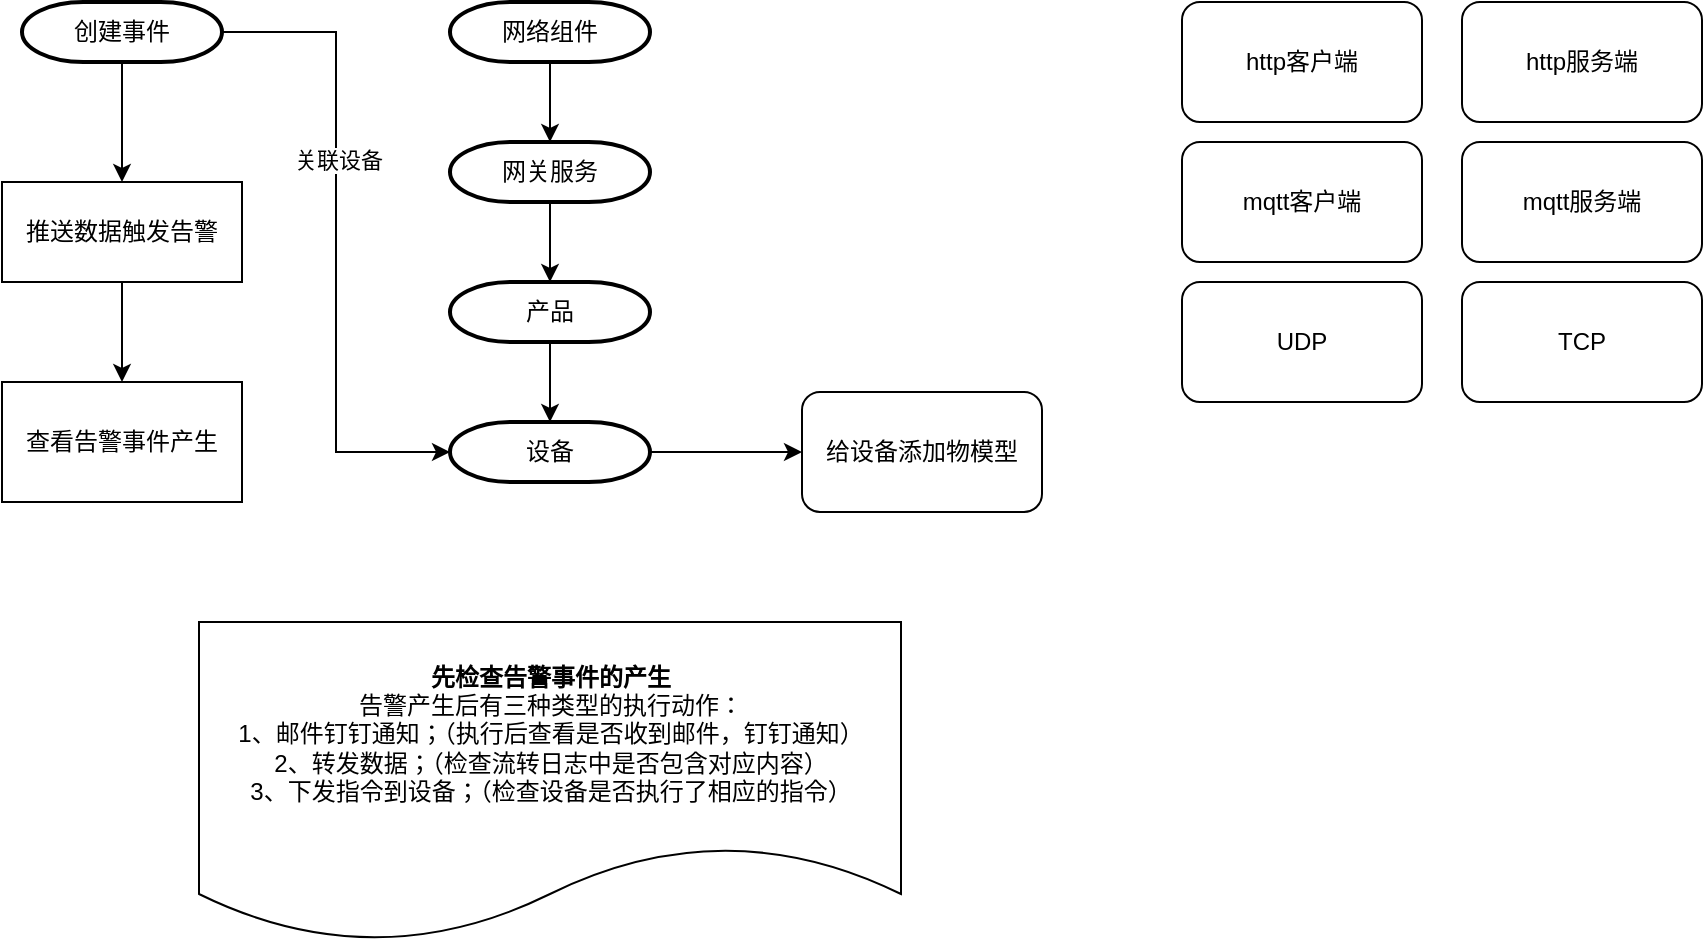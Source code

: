<mxfile version="21.6.6" type="github">
  <diagram id="C5RBs43oDa-KdzZeNtuy" name="Page-1">
    <mxGraphModel dx="880" dy="555" grid="1" gridSize="10" guides="1" tooltips="1" connect="1" arrows="1" fold="1" page="1" pageScale="1" pageWidth="827" pageHeight="1169" math="0" shadow="0">
      <root>
        <mxCell id="WIyWlLk6GJQsqaUBKTNV-0" />
        <mxCell id="WIyWlLk6GJQsqaUBKTNV-1" parent="WIyWlLk6GJQsqaUBKTNV-0" />
        <mxCell id="ZPP5SdGMfIlQ1nmrVlfU-12" style="edgeStyle=orthogonalEdgeStyle;rounded=0;orthogonalLoop=1;jettySize=auto;html=1;exitX=0.5;exitY=1;exitDx=0;exitDy=0;exitPerimeter=0;entryX=0.5;entryY=0;entryDx=0;entryDy=0;entryPerimeter=0;" edge="1" parent="WIyWlLk6GJQsqaUBKTNV-1" source="ZPP5SdGMfIlQ1nmrVlfU-0" target="ZPP5SdGMfIlQ1nmrVlfU-1">
          <mxGeometry relative="1" as="geometry" />
        </mxCell>
        <mxCell id="ZPP5SdGMfIlQ1nmrVlfU-0" value="网络组件" style="strokeWidth=2;html=1;shape=mxgraph.flowchart.terminator;whiteSpace=wrap;" vertex="1" parent="WIyWlLk6GJQsqaUBKTNV-1">
          <mxGeometry x="364" y="60" width="100" height="30" as="geometry" />
        </mxCell>
        <mxCell id="ZPP5SdGMfIlQ1nmrVlfU-13" style="edgeStyle=orthogonalEdgeStyle;rounded=0;orthogonalLoop=1;jettySize=auto;html=1;exitX=0.5;exitY=1;exitDx=0;exitDy=0;exitPerimeter=0;entryX=0.5;entryY=0;entryDx=0;entryDy=0;entryPerimeter=0;" edge="1" parent="WIyWlLk6GJQsqaUBKTNV-1" source="ZPP5SdGMfIlQ1nmrVlfU-1" target="ZPP5SdGMfIlQ1nmrVlfU-3">
          <mxGeometry relative="1" as="geometry" />
        </mxCell>
        <mxCell id="ZPP5SdGMfIlQ1nmrVlfU-1" value="网关服务" style="strokeWidth=2;html=1;shape=mxgraph.flowchart.terminator;whiteSpace=wrap;" vertex="1" parent="WIyWlLk6GJQsqaUBKTNV-1">
          <mxGeometry x="364" y="130" width="100" height="30" as="geometry" />
        </mxCell>
        <mxCell id="ZPP5SdGMfIlQ1nmrVlfU-2" value="设备" style="strokeWidth=2;html=1;shape=mxgraph.flowchart.terminator;whiteSpace=wrap;" vertex="1" parent="WIyWlLk6GJQsqaUBKTNV-1">
          <mxGeometry x="364" y="270" width="100" height="30" as="geometry" />
        </mxCell>
        <mxCell id="ZPP5SdGMfIlQ1nmrVlfU-14" style="edgeStyle=orthogonalEdgeStyle;rounded=0;orthogonalLoop=1;jettySize=auto;html=1;exitX=0.5;exitY=1;exitDx=0;exitDy=0;exitPerimeter=0;entryX=0.5;entryY=0;entryDx=0;entryDy=0;entryPerimeter=0;" edge="1" parent="WIyWlLk6GJQsqaUBKTNV-1" source="ZPP5SdGMfIlQ1nmrVlfU-3" target="ZPP5SdGMfIlQ1nmrVlfU-2">
          <mxGeometry relative="1" as="geometry" />
        </mxCell>
        <mxCell id="ZPP5SdGMfIlQ1nmrVlfU-3" value="产品" style="strokeWidth=2;html=1;shape=mxgraph.flowchart.terminator;whiteSpace=wrap;" vertex="1" parent="WIyWlLk6GJQsqaUBKTNV-1">
          <mxGeometry x="364" y="200" width="100" height="30" as="geometry" />
        </mxCell>
        <mxCell id="ZPP5SdGMfIlQ1nmrVlfU-10" value="给设备添加物模型" style="rounded=1;whiteSpace=wrap;html=1;" vertex="1" parent="WIyWlLk6GJQsqaUBKTNV-1">
          <mxGeometry x="540" y="255" width="120" height="60" as="geometry" />
        </mxCell>
        <mxCell id="ZPP5SdGMfIlQ1nmrVlfU-11" value="" style="endArrow=classic;html=1;rounded=0;entryX=0;entryY=0.5;entryDx=0;entryDy=0;exitX=1;exitY=0.5;exitDx=0;exitDy=0;exitPerimeter=0;" edge="1" parent="WIyWlLk6GJQsqaUBKTNV-1" source="ZPP5SdGMfIlQ1nmrVlfU-2" target="ZPP5SdGMfIlQ1nmrVlfU-10">
          <mxGeometry width="50" height="50" relative="1" as="geometry">
            <mxPoint x="390" y="310" as="sourcePoint" />
            <mxPoint x="440" y="260" as="targetPoint" />
          </mxGeometry>
        </mxCell>
        <mxCell id="ZPP5SdGMfIlQ1nmrVlfU-22" style="edgeStyle=orthogonalEdgeStyle;rounded=0;orthogonalLoop=1;jettySize=auto;html=1;exitX=1;exitY=0.5;exitDx=0;exitDy=0;exitPerimeter=0;entryX=0;entryY=0.5;entryDx=0;entryDy=0;entryPerimeter=0;" edge="1" parent="WIyWlLk6GJQsqaUBKTNV-1" source="ZPP5SdGMfIlQ1nmrVlfU-18" target="ZPP5SdGMfIlQ1nmrVlfU-2">
          <mxGeometry relative="1" as="geometry" />
        </mxCell>
        <mxCell id="ZPP5SdGMfIlQ1nmrVlfU-23" value="关联设备" style="edgeLabel;html=1;align=center;verticalAlign=middle;resizable=0;points=[];" vertex="1" connectable="0" parent="ZPP5SdGMfIlQ1nmrVlfU-22">
          <mxGeometry x="-0.253" y="1" relative="1" as="geometry">
            <mxPoint as="offset" />
          </mxGeometry>
        </mxCell>
        <mxCell id="ZPP5SdGMfIlQ1nmrVlfU-26" style="edgeStyle=orthogonalEdgeStyle;rounded=0;orthogonalLoop=1;jettySize=auto;html=1;exitX=0.5;exitY=1;exitDx=0;exitDy=0;exitPerimeter=0;entryX=0.5;entryY=0;entryDx=0;entryDy=0;" edge="1" parent="WIyWlLk6GJQsqaUBKTNV-1" source="ZPP5SdGMfIlQ1nmrVlfU-18" target="ZPP5SdGMfIlQ1nmrVlfU-25">
          <mxGeometry relative="1" as="geometry" />
        </mxCell>
        <mxCell id="ZPP5SdGMfIlQ1nmrVlfU-18" value="创建事件" style="strokeWidth=2;html=1;shape=mxgraph.flowchart.terminator;whiteSpace=wrap;" vertex="1" parent="WIyWlLk6GJQsqaUBKTNV-1">
          <mxGeometry x="150" y="60" width="100" height="30" as="geometry" />
        </mxCell>
        <mxCell id="ZPP5SdGMfIlQ1nmrVlfU-29" style="edgeStyle=orthogonalEdgeStyle;rounded=0;orthogonalLoop=1;jettySize=auto;html=1;exitX=0.5;exitY=1;exitDx=0;exitDy=0;entryX=0.5;entryY=0;entryDx=0;entryDy=0;" edge="1" parent="WIyWlLk6GJQsqaUBKTNV-1" source="ZPP5SdGMfIlQ1nmrVlfU-25" target="ZPP5SdGMfIlQ1nmrVlfU-27">
          <mxGeometry relative="1" as="geometry" />
        </mxCell>
        <mxCell id="ZPP5SdGMfIlQ1nmrVlfU-25" value="推送数据触发告警" style="rounded=0;whiteSpace=wrap;html=1;" vertex="1" parent="WIyWlLk6GJQsqaUBKTNV-1">
          <mxGeometry x="140" y="150" width="120" height="50" as="geometry" />
        </mxCell>
        <mxCell id="ZPP5SdGMfIlQ1nmrVlfU-27" value="查看告警事件产生" style="rounded=0;whiteSpace=wrap;html=1;" vertex="1" parent="WIyWlLk6GJQsqaUBKTNV-1">
          <mxGeometry x="140" y="250" width="120" height="60" as="geometry" />
        </mxCell>
        <mxCell id="ZPP5SdGMfIlQ1nmrVlfU-30" value="&lt;b&gt;先检查告警事件的产生&lt;/b&gt;&lt;br&gt;告警产生后有三种类型的执行动作：&lt;br&gt;1、邮件钉钉通知；（执行后查看是否收到邮件，钉钉通知）&lt;br&gt;2、转发数据；（检查流转日志中是否包含对应内容）&lt;br&gt;3、下发指令到设备；（检查设备是否执行了相应的指令）" style="shape=document;whiteSpace=wrap;html=1;boundedLbl=1;" vertex="1" parent="WIyWlLk6GJQsqaUBKTNV-1">
          <mxGeometry x="238.5" y="370" width="351" height="160" as="geometry" />
        </mxCell>
        <mxCell id="ZPP5SdGMfIlQ1nmrVlfU-37" value="http客户端" style="rounded=1;whiteSpace=wrap;html=1;" vertex="1" parent="WIyWlLk6GJQsqaUBKTNV-1">
          <mxGeometry x="730" y="60" width="120" height="60" as="geometry" />
        </mxCell>
        <mxCell id="ZPP5SdGMfIlQ1nmrVlfU-38" value="http服务端" style="rounded=1;whiteSpace=wrap;html=1;" vertex="1" parent="WIyWlLk6GJQsqaUBKTNV-1">
          <mxGeometry x="870" y="60" width="120" height="60" as="geometry" />
        </mxCell>
        <mxCell id="ZPP5SdGMfIlQ1nmrVlfU-39" value="mqtt客户端" style="rounded=1;whiteSpace=wrap;html=1;" vertex="1" parent="WIyWlLk6GJQsqaUBKTNV-1">
          <mxGeometry x="730" y="130" width="120" height="60" as="geometry" />
        </mxCell>
        <mxCell id="ZPP5SdGMfIlQ1nmrVlfU-40" value="mqtt服务端" style="rounded=1;whiteSpace=wrap;html=1;" vertex="1" parent="WIyWlLk6GJQsqaUBKTNV-1">
          <mxGeometry x="870" y="130" width="120" height="60" as="geometry" />
        </mxCell>
        <mxCell id="ZPP5SdGMfIlQ1nmrVlfU-41" value="UDP" style="rounded=1;whiteSpace=wrap;html=1;" vertex="1" parent="WIyWlLk6GJQsqaUBKTNV-1">
          <mxGeometry x="730" y="200" width="120" height="60" as="geometry" />
        </mxCell>
        <mxCell id="ZPP5SdGMfIlQ1nmrVlfU-42" value="TCP" style="rounded=1;whiteSpace=wrap;html=1;" vertex="1" parent="WIyWlLk6GJQsqaUBKTNV-1">
          <mxGeometry x="870" y="200" width="120" height="60" as="geometry" />
        </mxCell>
      </root>
    </mxGraphModel>
  </diagram>
</mxfile>
